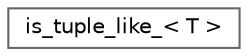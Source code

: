 digraph "类继承关系图"
{
 // LATEX_PDF_SIZE
  bgcolor="transparent";
  edge [fontname=Helvetica,fontsize=10,labelfontname=Helvetica,labelfontsize=10];
  node [fontname=Helvetica,fontsize=10,shape=box,height=0.2,width=0.4];
  rankdir="LR";
  Node0 [id="Node000000",label="is_tuple_like_\< T \>",height=0.2,width=0.4,color="grey40", fillcolor="white", style="filled",URL="$classdetail_1_1is__tuple__like__.html",tooltip=" "];
}
